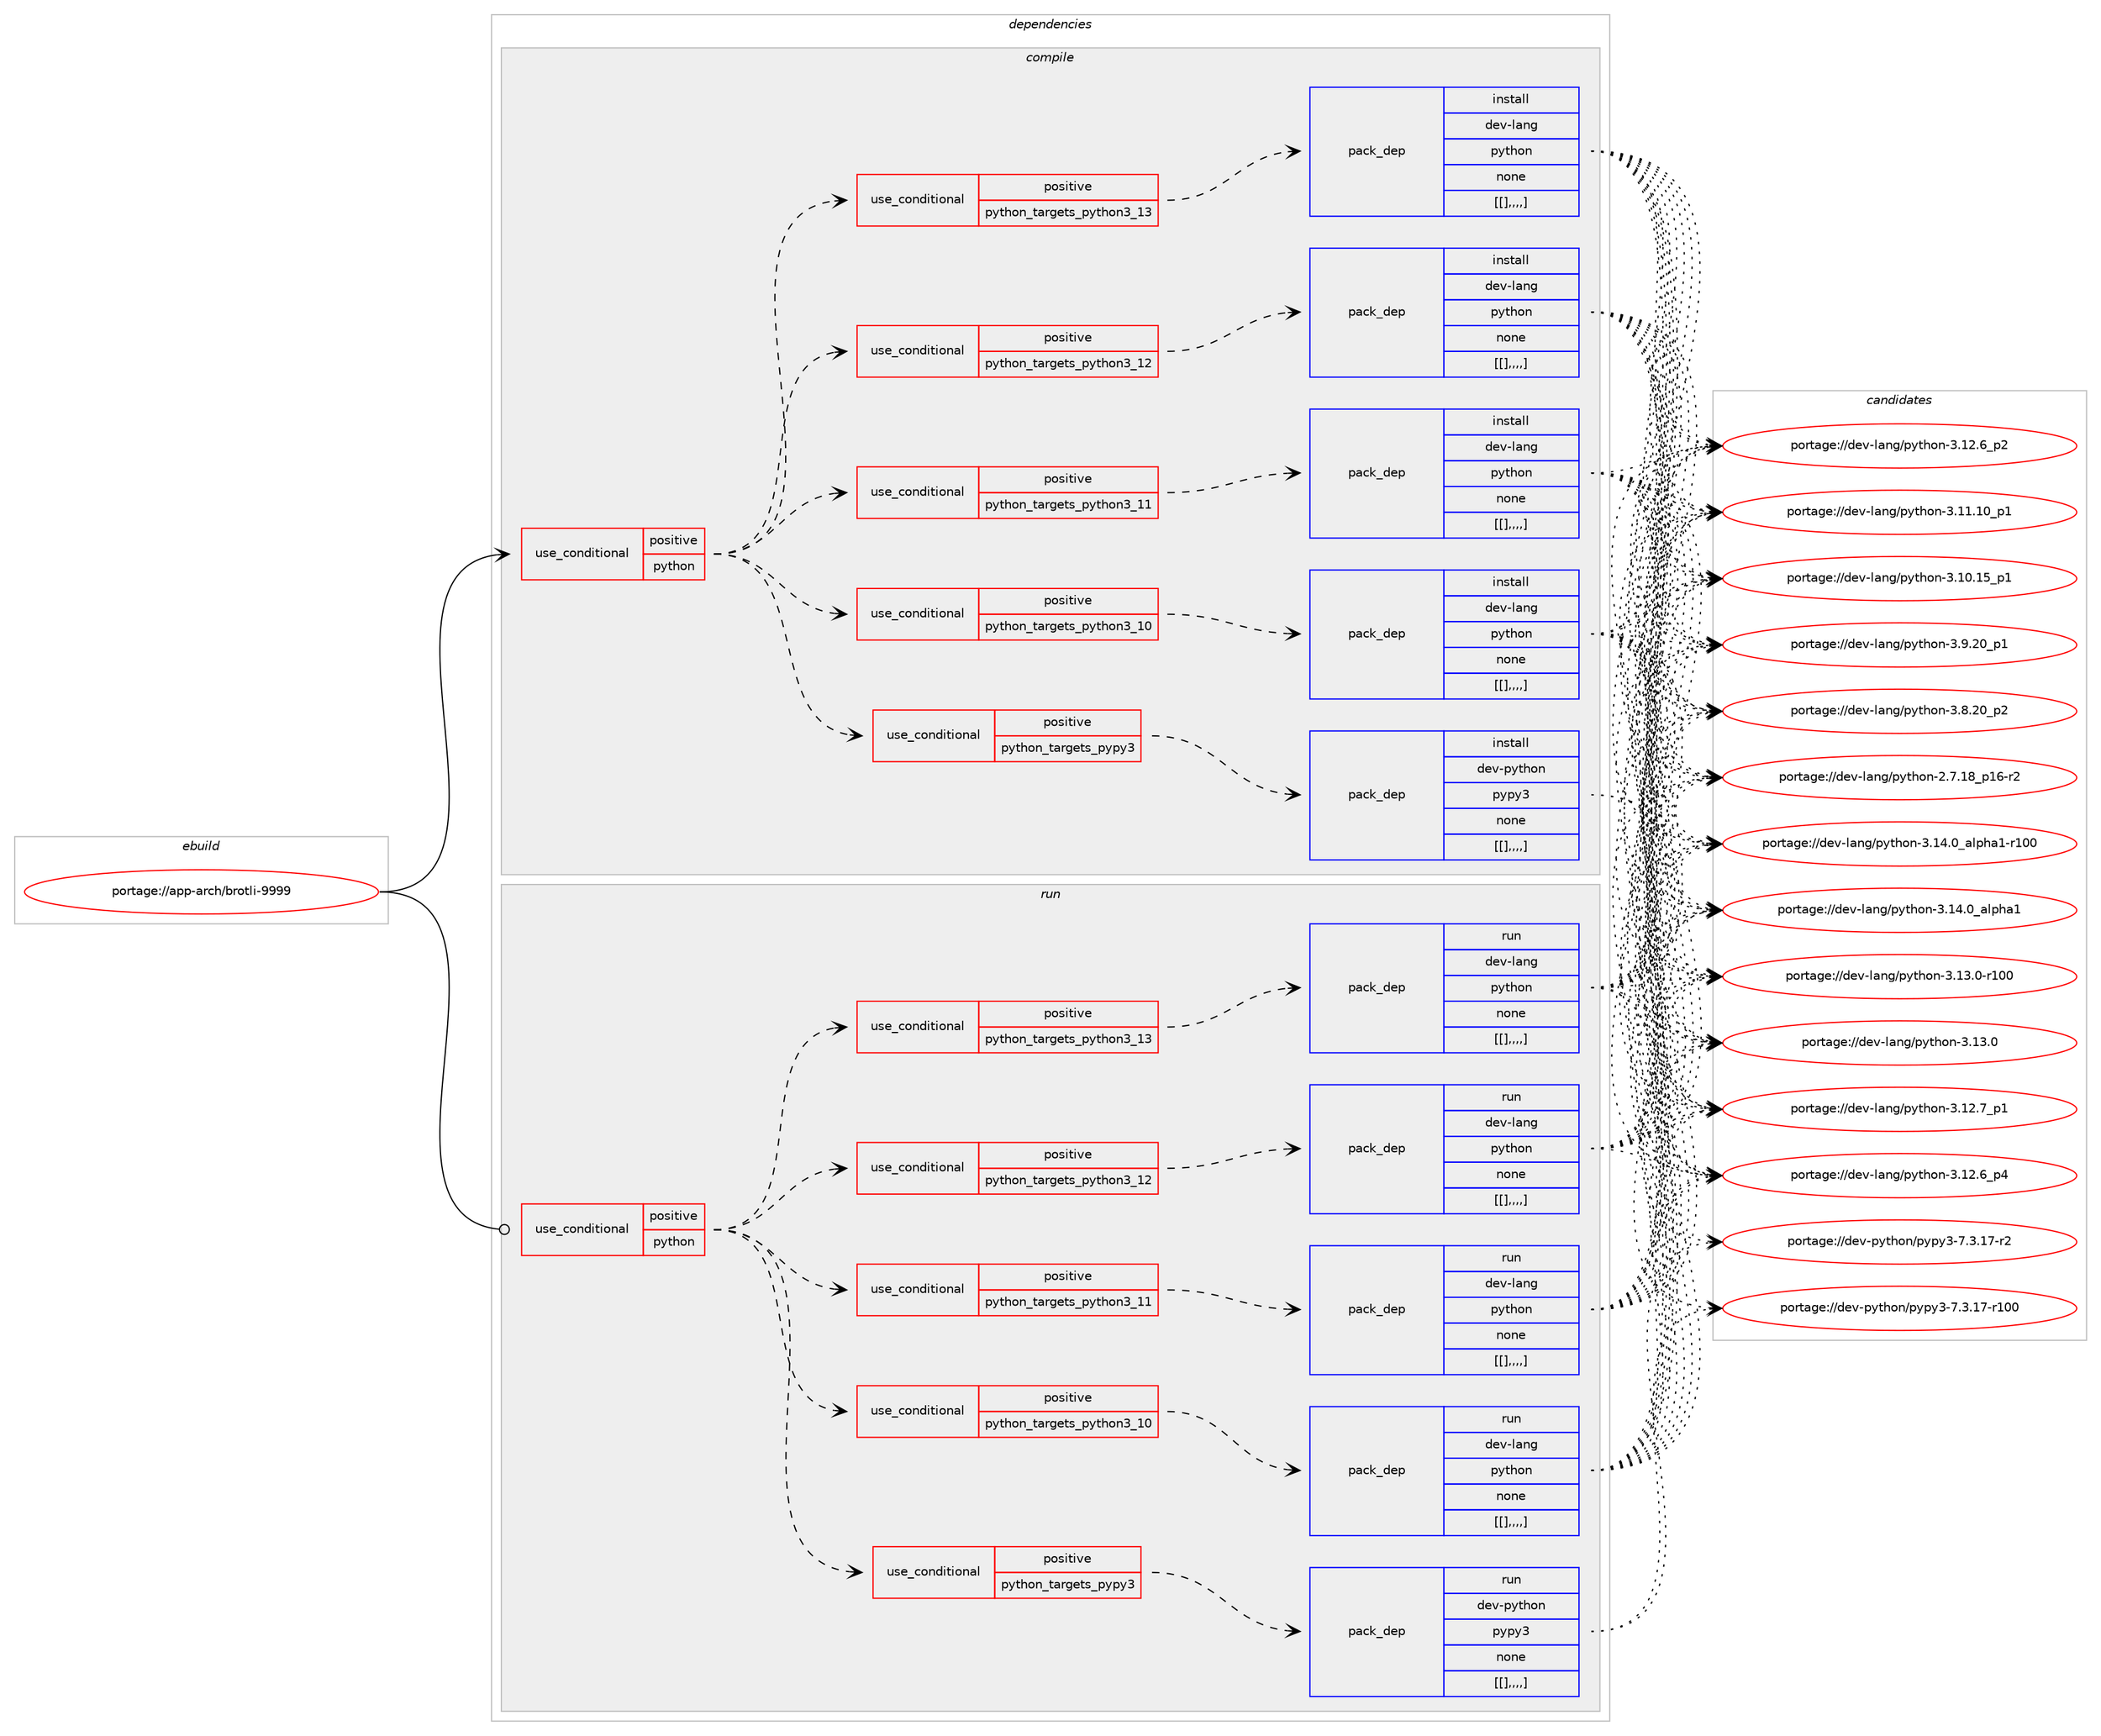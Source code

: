 digraph prolog {

# *************
# Graph options
# *************

newrank=true;
concentrate=true;
compound=true;
graph [rankdir=LR,fontname=Helvetica,fontsize=10,ranksep=1.5];#, ranksep=2.5, nodesep=0.2];
edge  [arrowhead=vee];
node  [fontname=Helvetica,fontsize=10];

# **********
# The ebuild
# **********

subgraph cluster_leftcol {
color=gray;
label=<<i>ebuild</i>>;
id [label="portage://app-arch/brotli-9999", color=red, width=4, href="../app-arch/brotli-9999.svg"];
}

# ****************
# The dependencies
# ****************

subgraph cluster_midcol {
color=gray;
label=<<i>dependencies</i>>;
subgraph cluster_compile {
fillcolor="#eeeeee";
style=filled;
label=<<i>compile</i>>;
subgraph cond1485 {
dependency5616 [label=<<TABLE BORDER="0" CELLBORDER="1" CELLSPACING="0" CELLPADDING="4"><TR><TD ROWSPAN="3" CELLPADDING="10">use_conditional</TD></TR><TR><TD>positive</TD></TR><TR><TD>python</TD></TR></TABLE>>, shape=none, color=red];
subgraph cond1495 {
dependency5691 [label=<<TABLE BORDER="0" CELLBORDER="1" CELLSPACING="0" CELLPADDING="4"><TR><TD ROWSPAN="3" CELLPADDING="10">use_conditional</TD></TR><TR><TD>positive</TD></TR><TR><TD>python_targets_pypy3</TD></TR></TABLE>>, shape=none, color=red];
subgraph pack4163 {
dependency5694 [label=<<TABLE BORDER="0" CELLBORDER="1" CELLSPACING="0" CELLPADDING="4" WIDTH="220"><TR><TD ROWSPAN="6" CELLPADDING="30">pack_dep</TD></TR><TR><TD WIDTH="110">install</TD></TR><TR><TD>dev-python</TD></TR><TR><TD>pypy3</TD></TR><TR><TD>none</TD></TR><TR><TD>[[],,,,]</TD></TR></TABLE>>, shape=none, color=blue];
}
dependency5691:e -> dependency5694:w [weight=20,style="dashed",arrowhead="vee"];
}
dependency5616:e -> dependency5691:w [weight=20,style="dashed",arrowhead="vee"];
subgraph cond1539 {
dependency5763 [label=<<TABLE BORDER="0" CELLBORDER="1" CELLSPACING="0" CELLPADDING="4"><TR><TD ROWSPAN="3" CELLPADDING="10">use_conditional</TD></TR><TR><TD>positive</TD></TR><TR><TD>python_targets_python3_10</TD></TR></TABLE>>, shape=none, color=red];
subgraph pack4207 {
dependency5784 [label=<<TABLE BORDER="0" CELLBORDER="1" CELLSPACING="0" CELLPADDING="4" WIDTH="220"><TR><TD ROWSPAN="6" CELLPADDING="30">pack_dep</TD></TR><TR><TD WIDTH="110">install</TD></TR><TR><TD>dev-lang</TD></TR><TR><TD>python</TD></TR><TR><TD>none</TD></TR><TR><TD>[[],,,,]</TD></TR></TABLE>>, shape=none, color=blue];
}
dependency5763:e -> dependency5784:w [weight=20,style="dashed",arrowhead="vee"];
}
dependency5616:e -> dependency5763:w [weight=20,style="dashed",arrowhead="vee"];
subgraph cond1575 {
dependency5827 [label=<<TABLE BORDER="0" CELLBORDER="1" CELLSPACING="0" CELLPADDING="4"><TR><TD ROWSPAN="3" CELLPADDING="10">use_conditional</TD></TR><TR><TD>positive</TD></TR><TR><TD>python_targets_python3_11</TD></TR></TABLE>>, shape=none, color=red];
subgraph pack4257 {
dependency5850 [label=<<TABLE BORDER="0" CELLBORDER="1" CELLSPACING="0" CELLPADDING="4" WIDTH="220"><TR><TD ROWSPAN="6" CELLPADDING="30">pack_dep</TD></TR><TR><TD WIDTH="110">install</TD></TR><TR><TD>dev-lang</TD></TR><TR><TD>python</TD></TR><TR><TD>none</TD></TR><TR><TD>[[],,,,]</TD></TR></TABLE>>, shape=none, color=blue];
}
dependency5827:e -> dependency5850:w [weight=20,style="dashed",arrowhead="vee"];
}
dependency5616:e -> dependency5827:w [weight=20,style="dashed",arrowhead="vee"];
subgraph cond1589 {
dependency5875 [label=<<TABLE BORDER="0" CELLBORDER="1" CELLSPACING="0" CELLPADDING="4"><TR><TD ROWSPAN="3" CELLPADDING="10">use_conditional</TD></TR><TR><TD>positive</TD></TR><TR><TD>python_targets_python3_12</TD></TR></TABLE>>, shape=none, color=red];
subgraph pack4276 {
dependency5924 [label=<<TABLE BORDER="0" CELLBORDER="1" CELLSPACING="0" CELLPADDING="4" WIDTH="220"><TR><TD ROWSPAN="6" CELLPADDING="30">pack_dep</TD></TR><TR><TD WIDTH="110">install</TD></TR><TR><TD>dev-lang</TD></TR><TR><TD>python</TD></TR><TR><TD>none</TD></TR><TR><TD>[[],,,,]</TD></TR></TABLE>>, shape=none, color=blue];
}
dependency5875:e -> dependency5924:w [weight=20,style="dashed",arrowhead="vee"];
}
dependency5616:e -> dependency5875:w [weight=20,style="dashed",arrowhead="vee"];
subgraph cond1627 {
dependency5958 [label=<<TABLE BORDER="0" CELLBORDER="1" CELLSPACING="0" CELLPADDING="4"><TR><TD ROWSPAN="3" CELLPADDING="10">use_conditional</TD></TR><TR><TD>positive</TD></TR><TR><TD>python_targets_python3_13</TD></TR></TABLE>>, shape=none, color=red];
subgraph pack4344 {
dependency6004 [label=<<TABLE BORDER="0" CELLBORDER="1" CELLSPACING="0" CELLPADDING="4" WIDTH="220"><TR><TD ROWSPAN="6" CELLPADDING="30">pack_dep</TD></TR><TR><TD WIDTH="110">install</TD></TR><TR><TD>dev-lang</TD></TR><TR><TD>python</TD></TR><TR><TD>none</TD></TR><TR><TD>[[],,,,]</TD></TR></TABLE>>, shape=none, color=blue];
}
dependency5958:e -> dependency6004:w [weight=20,style="dashed",arrowhead="vee"];
}
dependency5616:e -> dependency5958:w [weight=20,style="dashed",arrowhead="vee"];
}
id:e -> dependency5616:w [weight=20,style="solid",arrowhead="vee"];
}
subgraph cluster_compileandrun {
fillcolor="#eeeeee";
style=filled;
label=<<i>compile and run</i>>;
}
subgraph cluster_run {
fillcolor="#eeeeee";
style=filled;
label=<<i>run</i>>;
subgraph cond1651 {
dependency6018 [label=<<TABLE BORDER="0" CELLBORDER="1" CELLSPACING="0" CELLPADDING="4"><TR><TD ROWSPAN="3" CELLPADDING="10">use_conditional</TD></TR><TR><TD>positive</TD></TR><TR><TD>python</TD></TR></TABLE>>, shape=none, color=red];
subgraph cond1653 {
dependency6039 [label=<<TABLE BORDER="0" CELLBORDER="1" CELLSPACING="0" CELLPADDING="4"><TR><TD ROWSPAN="3" CELLPADDING="10">use_conditional</TD></TR><TR><TD>positive</TD></TR><TR><TD>python_targets_pypy3</TD></TR></TABLE>>, shape=none, color=red];
subgraph pack4385 {
dependency6088 [label=<<TABLE BORDER="0" CELLBORDER="1" CELLSPACING="0" CELLPADDING="4" WIDTH="220"><TR><TD ROWSPAN="6" CELLPADDING="30">pack_dep</TD></TR><TR><TD WIDTH="110">run</TD></TR><TR><TD>dev-python</TD></TR><TR><TD>pypy3</TD></TR><TR><TD>none</TD></TR><TR><TD>[[],,,,]</TD></TR></TABLE>>, shape=none, color=blue];
}
dependency6039:e -> dependency6088:w [weight=20,style="dashed",arrowhead="vee"];
}
dependency6018:e -> dependency6039:w [weight=20,style="dashed",arrowhead="vee"];
subgraph cond1670 {
dependency6114 [label=<<TABLE BORDER="0" CELLBORDER="1" CELLSPACING="0" CELLPADDING="4"><TR><TD ROWSPAN="3" CELLPADDING="10">use_conditional</TD></TR><TR><TD>positive</TD></TR><TR><TD>python_targets_python3_10</TD></TR></TABLE>>, shape=none, color=red];
subgraph pack4428 {
dependency6137 [label=<<TABLE BORDER="0" CELLBORDER="1" CELLSPACING="0" CELLPADDING="4" WIDTH="220"><TR><TD ROWSPAN="6" CELLPADDING="30">pack_dep</TD></TR><TR><TD WIDTH="110">run</TD></TR><TR><TD>dev-lang</TD></TR><TR><TD>python</TD></TR><TR><TD>none</TD></TR><TR><TD>[[],,,,]</TD></TR></TABLE>>, shape=none, color=blue];
}
dependency6114:e -> dependency6137:w [weight=20,style="dashed",arrowhead="vee"];
}
dependency6018:e -> dependency6114:w [weight=20,style="dashed",arrowhead="vee"];
subgraph cond1691 {
dependency6144 [label=<<TABLE BORDER="0" CELLBORDER="1" CELLSPACING="0" CELLPADDING="4"><TR><TD ROWSPAN="3" CELLPADDING="10">use_conditional</TD></TR><TR><TD>positive</TD></TR><TR><TD>python_targets_python3_11</TD></TR></TABLE>>, shape=none, color=red];
subgraph pack4445 {
dependency6163 [label=<<TABLE BORDER="0" CELLBORDER="1" CELLSPACING="0" CELLPADDING="4" WIDTH="220"><TR><TD ROWSPAN="6" CELLPADDING="30">pack_dep</TD></TR><TR><TD WIDTH="110">run</TD></TR><TR><TD>dev-lang</TD></TR><TR><TD>python</TD></TR><TR><TD>none</TD></TR><TR><TD>[[],,,,]</TD></TR></TABLE>>, shape=none, color=blue];
}
dependency6144:e -> dependency6163:w [weight=20,style="dashed",arrowhead="vee"];
}
dependency6018:e -> dependency6144:w [weight=20,style="dashed",arrowhead="vee"];
subgraph cond1713 {
dependency6251 [label=<<TABLE BORDER="0" CELLBORDER="1" CELLSPACING="0" CELLPADDING="4"><TR><TD ROWSPAN="3" CELLPADDING="10">use_conditional</TD></TR><TR><TD>positive</TD></TR><TR><TD>python_targets_python3_12</TD></TR></TABLE>>, shape=none, color=red];
subgraph pack4527 {
dependency6312 [label=<<TABLE BORDER="0" CELLBORDER="1" CELLSPACING="0" CELLPADDING="4" WIDTH="220"><TR><TD ROWSPAN="6" CELLPADDING="30">pack_dep</TD></TR><TR><TD WIDTH="110">run</TD></TR><TR><TD>dev-lang</TD></TR><TR><TD>python</TD></TR><TR><TD>none</TD></TR><TR><TD>[[],,,,]</TD></TR></TABLE>>, shape=none, color=blue];
}
dependency6251:e -> dependency6312:w [weight=20,style="dashed",arrowhead="vee"];
}
dependency6018:e -> dependency6251:w [weight=20,style="dashed",arrowhead="vee"];
subgraph cond1756 {
dependency6383 [label=<<TABLE BORDER="0" CELLBORDER="1" CELLSPACING="0" CELLPADDING="4"><TR><TD ROWSPAN="3" CELLPADDING="10">use_conditional</TD></TR><TR><TD>positive</TD></TR><TR><TD>python_targets_python3_13</TD></TR></TABLE>>, shape=none, color=red];
subgraph pack4627 {
dependency6407 [label=<<TABLE BORDER="0" CELLBORDER="1" CELLSPACING="0" CELLPADDING="4" WIDTH="220"><TR><TD ROWSPAN="6" CELLPADDING="30">pack_dep</TD></TR><TR><TD WIDTH="110">run</TD></TR><TR><TD>dev-lang</TD></TR><TR><TD>python</TD></TR><TR><TD>none</TD></TR><TR><TD>[[],,,,]</TD></TR></TABLE>>, shape=none, color=blue];
}
dependency6383:e -> dependency6407:w [weight=20,style="dashed",arrowhead="vee"];
}
dependency6018:e -> dependency6383:w [weight=20,style="dashed",arrowhead="vee"];
}
id:e -> dependency6018:w [weight=20,style="solid",arrowhead="odot"];
}
}

# **************
# The candidates
# **************

subgraph cluster_choices {
rank=same;
color=gray;
label=<<i>candidates</i>>;

subgraph choice3663 {
color=black;
nodesep=1;
choice100101118451121211161041111104711212111212151455546514649554511450 [label="portage://dev-python/pypy3-7.3.17-r2", color=red, width=4,href="../dev-python/pypy3-7.3.17-r2.svg"];
choice1001011184511212111610411111047112121112121514555465146495545114494848 [label="portage://dev-python/pypy3-7.3.17-r100", color=red, width=4,href="../dev-python/pypy3-7.3.17-r100.svg"];
dependency5694:e -> choice100101118451121211161041111104711212111212151455546514649554511450:w [style=dotted,weight="100"];
dependency5694:e -> choice1001011184511212111610411111047112121112121514555465146495545114494848:w [style=dotted,weight="100"];
}
subgraph choice3687 {
color=black;
nodesep=1;
choice100101118451089711010347112121116104111110455146495246489597108112104974945114494848 [label="portage://dev-lang/python-3.14.0_alpha1-r100", color=red, width=4,href="../dev-lang/python-3.14.0_alpha1-r100.svg"];
choice1001011184510897110103471121211161041111104551464952464895971081121049749 [label="portage://dev-lang/python-3.14.0_alpha1", color=red, width=4,href="../dev-lang/python-3.14.0_alpha1.svg"];
choice1001011184510897110103471121211161041111104551464951464845114494848 [label="portage://dev-lang/python-3.13.0-r100", color=red, width=4,href="../dev-lang/python-3.13.0-r100.svg"];
choice10010111845108971101034711212111610411111045514649514648 [label="portage://dev-lang/python-3.13.0", color=red, width=4,href="../dev-lang/python-3.13.0.svg"];
choice100101118451089711010347112121116104111110455146495046559511249 [label="portage://dev-lang/python-3.12.7_p1", color=red, width=4,href="../dev-lang/python-3.12.7_p1.svg"];
choice100101118451089711010347112121116104111110455146495046549511252 [label="portage://dev-lang/python-3.12.6_p4", color=red, width=4,href="../dev-lang/python-3.12.6_p4.svg"];
choice100101118451089711010347112121116104111110455146495046549511250 [label="portage://dev-lang/python-3.12.6_p2", color=red, width=4,href="../dev-lang/python-3.12.6_p2.svg"];
choice10010111845108971101034711212111610411111045514649494649489511249 [label="portage://dev-lang/python-3.11.10_p1", color=red, width=4,href="../dev-lang/python-3.11.10_p1.svg"];
choice10010111845108971101034711212111610411111045514649484649539511249 [label="portage://dev-lang/python-3.10.15_p1", color=red, width=4,href="../dev-lang/python-3.10.15_p1.svg"];
choice100101118451089711010347112121116104111110455146574650489511249 [label="portage://dev-lang/python-3.9.20_p1", color=red, width=4,href="../dev-lang/python-3.9.20_p1.svg"];
choice100101118451089711010347112121116104111110455146564650489511250 [label="portage://dev-lang/python-3.8.20_p2", color=red, width=4,href="../dev-lang/python-3.8.20_p2.svg"];
choice100101118451089711010347112121116104111110455046554649569511249544511450 [label="portage://dev-lang/python-2.7.18_p16-r2", color=red, width=4,href="../dev-lang/python-2.7.18_p16-r2.svg"];
dependency5784:e -> choice100101118451089711010347112121116104111110455146495246489597108112104974945114494848:w [style=dotted,weight="100"];
dependency5784:e -> choice1001011184510897110103471121211161041111104551464952464895971081121049749:w [style=dotted,weight="100"];
dependency5784:e -> choice1001011184510897110103471121211161041111104551464951464845114494848:w [style=dotted,weight="100"];
dependency5784:e -> choice10010111845108971101034711212111610411111045514649514648:w [style=dotted,weight="100"];
dependency5784:e -> choice100101118451089711010347112121116104111110455146495046559511249:w [style=dotted,weight="100"];
dependency5784:e -> choice100101118451089711010347112121116104111110455146495046549511252:w [style=dotted,weight="100"];
dependency5784:e -> choice100101118451089711010347112121116104111110455146495046549511250:w [style=dotted,weight="100"];
dependency5784:e -> choice10010111845108971101034711212111610411111045514649494649489511249:w [style=dotted,weight="100"];
dependency5784:e -> choice10010111845108971101034711212111610411111045514649484649539511249:w [style=dotted,weight="100"];
dependency5784:e -> choice100101118451089711010347112121116104111110455146574650489511249:w [style=dotted,weight="100"];
dependency5784:e -> choice100101118451089711010347112121116104111110455146564650489511250:w [style=dotted,weight="100"];
dependency5784:e -> choice100101118451089711010347112121116104111110455046554649569511249544511450:w [style=dotted,weight="100"];
}
subgraph choice3703 {
color=black;
nodesep=1;
choice100101118451089711010347112121116104111110455146495246489597108112104974945114494848 [label="portage://dev-lang/python-3.14.0_alpha1-r100", color=red, width=4,href="../dev-lang/python-3.14.0_alpha1-r100.svg"];
choice1001011184510897110103471121211161041111104551464952464895971081121049749 [label="portage://dev-lang/python-3.14.0_alpha1", color=red, width=4,href="../dev-lang/python-3.14.0_alpha1.svg"];
choice1001011184510897110103471121211161041111104551464951464845114494848 [label="portage://dev-lang/python-3.13.0-r100", color=red, width=4,href="../dev-lang/python-3.13.0-r100.svg"];
choice10010111845108971101034711212111610411111045514649514648 [label="portage://dev-lang/python-3.13.0", color=red, width=4,href="../dev-lang/python-3.13.0.svg"];
choice100101118451089711010347112121116104111110455146495046559511249 [label="portage://dev-lang/python-3.12.7_p1", color=red, width=4,href="../dev-lang/python-3.12.7_p1.svg"];
choice100101118451089711010347112121116104111110455146495046549511252 [label="portage://dev-lang/python-3.12.6_p4", color=red, width=4,href="../dev-lang/python-3.12.6_p4.svg"];
choice100101118451089711010347112121116104111110455146495046549511250 [label="portage://dev-lang/python-3.12.6_p2", color=red, width=4,href="../dev-lang/python-3.12.6_p2.svg"];
choice10010111845108971101034711212111610411111045514649494649489511249 [label="portage://dev-lang/python-3.11.10_p1", color=red, width=4,href="../dev-lang/python-3.11.10_p1.svg"];
choice10010111845108971101034711212111610411111045514649484649539511249 [label="portage://dev-lang/python-3.10.15_p1", color=red, width=4,href="../dev-lang/python-3.10.15_p1.svg"];
choice100101118451089711010347112121116104111110455146574650489511249 [label="portage://dev-lang/python-3.9.20_p1", color=red, width=4,href="../dev-lang/python-3.9.20_p1.svg"];
choice100101118451089711010347112121116104111110455146564650489511250 [label="portage://dev-lang/python-3.8.20_p2", color=red, width=4,href="../dev-lang/python-3.8.20_p2.svg"];
choice100101118451089711010347112121116104111110455046554649569511249544511450 [label="portage://dev-lang/python-2.7.18_p16-r2", color=red, width=4,href="../dev-lang/python-2.7.18_p16-r2.svg"];
dependency5850:e -> choice100101118451089711010347112121116104111110455146495246489597108112104974945114494848:w [style=dotted,weight="100"];
dependency5850:e -> choice1001011184510897110103471121211161041111104551464952464895971081121049749:w [style=dotted,weight="100"];
dependency5850:e -> choice1001011184510897110103471121211161041111104551464951464845114494848:w [style=dotted,weight="100"];
dependency5850:e -> choice10010111845108971101034711212111610411111045514649514648:w [style=dotted,weight="100"];
dependency5850:e -> choice100101118451089711010347112121116104111110455146495046559511249:w [style=dotted,weight="100"];
dependency5850:e -> choice100101118451089711010347112121116104111110455146495046549511252:w [style=dotted,weight="100"];
dependency5850:e -> choice100101118451089711010347112121116104111110455146495046549511250:w [style=dotted,weight="100"];
dependency5850:e -> choice10010111845108971101034711212111610411111045514649494649489511249:w [style=dotted,weight="100"];
dependency5850:e -> choice10010111845108971101034711212111610411111045514649484649539511249:w [style=dotted,weight="100"];
dependency5850:e -> choice100101118451089711010347112121116104111110455146574650489511249:w [style=dotted,weight="100"];
dependency5850:e -> choice100101118451089711010347112121116104111110455146564650489511250:w [style=dotted,weight="100"];
dependency5850:e -> choice100101118451089711010347112121116104111110455046554649569511249544511450:w [style=dotted,weight="100"];
}
subgraph choice3710 {
color=black;
nodesep=1;
choice100101118451089711010347112121116104111110455146495246489597108112104974945114494848 [label="portage://dev-lang/python-3.14.0_alpha1-r100", color=red, width=4,href="../dev-lang/python-3.14.0_alpha1-r100.svg"];
choice1001011184510897110103471121211161041111104551464952464895971081121049749 [label="portage://dev-lang/python-3.14.0_alpha1", color=red, width=4,href="../dev-lang/python-3.14.0_alpha1.svg"];
choice1001011184510897110103471121211161041111104551464951464845114494848 [label="portage://dev-lang/python-3.13.0-r100", color=red, width=4,href="../dev-lang/python-3.13.0-r100.svg"];
choice10010111845108971101034711212111610411111045514649514648 [label="portage://dev-lang/python-3.13.0", color=red, width=4,href="../dev-lang/python-3.13.0.svg"];
choice100101118451089711010347112121116104111110455146495046559511249 [label="portage://dev-lang/python-3.12.7_p1", color=red, width=4,href="../dev-lang/python-3.12.7_p1.svg"];
choice100101118451089711010347112121116104111110455146495046549511252 [label="portage://dev-lang/python-3.12.6_p4", color=red, width=4,href="../dev-lang/python-3.12.6_p4.svg"];
choice100101118451089711010347112121116104111110455146495046549511250 [label="portage://dev-lang/python-3.12.6_p2", color=red, width=4,href="../dev-lang/python-3.12.6_p2.svg"];
choice10010111845108971101034711212111610411111045514649494649489511249 [label="portage://dev-lang/python-3.11.10_p1", color=red, width=4,href="../dev-lang/python-3.11.10_p1.svg"];
choice10010111845108971101034711212111610411111045514649484649539511249 [label="portage://dev-lang/python-3.10.15_p1", color=red, width=4,href="../dev-lang/python-3.10.15_p1.svg"];
choice100101118451089711010347112121116104111110455146574650489511249 [label="portage://dev-lang/python-3.9.20_p1", color=red, width=4,href="../dev-lang/python-3.9.20_p1.svg"];
choice100101118451089711010347112121116104111110455146564650489511250 [label="portage://dev-lang/python-3.8.20_p2", color=red, width=4,href="../dev-lang/python-3.8.20_p2.svg"];
choice100101118451089711010347112121116104111110455046554649569511249544511450 [label="portage://dev-lang/python-2.7.18_p16-r2", color=red, width=4,href="../dev-lang/python-2.7.18_p16-r2.svg"];
dependency5924:e -> choice100101118451089711010347112121116104111110455146495246489597108112104974945114494848:w [style=dotted,weight="100"];
dependency5924:e -> choice1001011184510897110103471121211161041111104551464952464895971081121049749:w [style=dotted,weight="100"];
dependency5924:e -> choice1001011184510897110103471121211161041111104551464951464845114494848:w [style=dotted,weight="100"];
dependency5924:e -> choice10010111845108971101034711212111610411111045514649514648:w [style=dotted,weight="100"];
dependency5924:e -> choice100101118451089711010347112121116104111110455146495046559511249:w [style=dotted,weight="100"];
dependency5924:e -> choice100101118451089711010347112121116104111110455146495046549511252:w [style=dotted,weight="100"];
dependency5924:e -> choice100101118451089711010347112121116104111110455146495046549511250:w [style=dotted,weight="100"];
dependency5924:e -> choice10010111845108971101034711212111610411111045514649494649489511249:w [style=dotted,weight="100"];
dependency5924:e -> choice10010111845108971101034711212111610411111045514649484649539511249:w [style=dotted,weight="100"];
dependency5924:e -> choice100101118451089711010347112121116104111110455146574650489511249:w [style=dotted,weight="100"];
dependency5924:e -> choice100101118451089711010347112121116104111110455146564650489511250:w [style=dotted,weight="100"];
dependency5924:e -> choice100101118451089711010347112121116104111110455046554649569511249544511450:w [style=dotted,weight="100"];
}
subgraph choice3732 {
color=black;
nodesep=1;
choice100101118451089711010347112121116104111110455146495246489597108112104974945114494848 [label="portage://dev-lang/python-3.14.0_alpha1-r100", color=red, width=4,href="../dev-lang/python-3.14.0_alpha1-r100.svg"];
choice1001011184510897110103471121211161041111104551464952464895971081121049749 [label="portage://dev-lang/python-3.14.0_alpha1", color=red, width=4,href="../dev-lang/python-3.14.0_alpha1.svg"];
choice1001011184510897110103471121211161041111104551464951464845114494848 [label="portage://dev-lang/python-3.13.0-r100", color=red, width=4,href="../dev-lang/python-3.13.0-r100.svg"];
choice10010111845108971101034711212111610411111045514649514648 [label="portage://dev-lang/python-3.13.0", color=red, width=4,href="../dev-lang/python-3.13.0.svg"];
choice100101118451089711010347112121116104111110455146495046559511249 [label="portage://dev-lang/python-3.12.7_p1", color=red, width=4,href="../dev-lang/python-3.12.7_p1.svg"];
choice100101118451089711010347112121116104111110455146495046549511252 [label="portage://dev-lang/python-3.12.6_p4", color=red, width=4,href="../dev-lang/python-3.12.6_p4.svg"];
choice100101118451089711010347112121116104111110455146495046549511250 [label="portage://dev-lang/python-3.12.6_p2", color=red, width=4,href="../dev-lang/python-3.12.6_p2.svg"];
choice10010111845108971101034711212111610411111045514649494649489511249 [label="portage://dev-lang/python-3.11.10_p1", color=red, width=4,href="../dev-lang/python-3.11.10_p1.svg"];
choice10010111845108971101034711212111610411111045514649484649539511249 [label="portage://dev-lang/python-3.10.15_p1", color=red, width=4,href="../dev-lang/python-3.10.15_p1.svg"];
choice100101118451089711010347112121116104111110455146574650489511249 [label="portage://dev-lang/python-3.9.20_p1", color=red, width=4,href="../dev-lang/python-3.9.20_p1.svg"];
choice100101118451089711010347112121116104111110455146564650489511250 [label="portage://dev-lang/python-3.8.20_p2", color=red, width=4,href="../dev-lang/python-3.8.20_p2.svg"];
choice100101118451089711010347112121116104111110455046554649569511249544511450 [label="portage://dev-lang/python-2.7.18_p16-r2", color=red, width=4,href="../dev-lang/python-2.7.18_p16-r2.svg"];
dependency6004:e -> choice100101118451089711010347112121116104111110455146495246489597108112104974945114494848:w [style=dotted,weight="100"];
dependency6004:e -> choice1001011184510897110103471121211161041111104551464952464895971081121049749:w [style=dotted,weight="100"];
dependency6004:e -> choice1001011184510897110103471121211161041111104551464951464845114494848:w [style=dotted,weight="100"];
dependency6004:e -> choice10010111845108971101034711212111610411111045514649514648:w [style=dotted,weight="100"];
dependency6004:e -> choice100101118451089711010347112121116104111110455146495046559511249:w [style=dotted,weight="100"];
dependency6004:e -> choice100101118451089711010347112121116104111110455146495046549511252:w [style=dotted,weight="100"];
dependency6004:e -> choice100101118451089711010347112121116104111110455146495046549511250:w [style=dotted,weight="100"];
dependency6004:e -> choice10010111845108971101034711212111610411111045514649494649489511249:w [style=dotted,weight="100"];
dependency6004:e -> choice10010111845108971101034711212111610411111045514649484649539511249:w [style=dotted,weight="100"];
dependency6004:e -> choice100101118451089711010347112121116104111110455146574650489511249:w [style=dotted,weight="100"];
dependency6004:e -> choice100101118451089711010347112121116104111110455146564650489511250:w [style=dotted,weight="100"];
dependency6004:e -> choice100101118451089711010347112121116104111110455046554649569511249544511450:w [style=dotted,weight="100"];
}
subgraph choice3762 {
color=black;
nodesep=1;
choice100101118451121211161041111104711212111212151455546514649554511450 [label="portage://dev-python/pypy3-7.3.17-r2", color=red, width=4,href="../dev-python/pypy3-7.3.17-r2.svg"];
choice1001011184511212111610411111047112121112121514555465146495545114494848 [label="portage://dev-python/pypy3-7.3.17-r100", color=red, width=4,href="../dev-python/pypy3-7.3.17-r100.svg"];
dependency6088:e -> choice100101118451121211161041111104711212111212151455546514649554511450:w [style=dotted,weight="100"];
dependency6088:e -> choice1001011184511212111610411111047112121112121514555465146495545114494848:w [style=dotted,weight="100"];
}
subgraph choice3765 {
color=black;
nodesep=1;
choice100101118451089711010347112121116104111110455146495246489597108112104974945114494848 [label="portage://dev-lang/python-3.14.0_alpha1-r100", color=red, width=4,href="../dev-lang/python-3.14.0_alpha1-r100.svg"];
choice1001011184510897110103471121211161041111104551464952464895971081121049749 [label="portage://dev-lang/python-3.14.0_alpha1", color=red, width=4,href="../dev-lang/python-3.14.0_alpha1.svg"];
choice1001011184510897110103471121211161041111104551464951464845114494848 [label="portage://dev-lang/python-3.13.0-r100", color=red, width=4,href="../dev-lang/python-3.13.0-r100.svg"];
choice10010111845108971101034711212111610411111045514649514648 [label="portage://dev-lang/python-3.13.0", color=red, width=4,href="../dev-lang/python-3.13.0.svg"];
choice100101118451089711010347112121116104111110455146495046559511249 [label="portage://dev-lang/python-3.12.7_p1", color=red, width=4,href="../dev-lang/python-3.12.7_p1.svg"];
choice100101118451089711010347112121116104111110455146495046549511252 [label="portage://dev-lang/python-3.12.6_p4", color=red, width=4,href="../dev-lang/python-3.12.6_p4.svg"];
choice100101118451089711010347112121116104111110455146495046549511250 [label="portage://dev-lang/python-3.12.6_p2", color=red, width=4,href="../dev-lang/python-3.12.6_p2.svg"];
choice10010111845108971101034711212111610411111045514649494649489511249 [label="portage://dev-lang/python-3.11.10_p1", color=red, width=4,href="../dev-lang/python-3.11.10_p1.svg"];
choice10010111845108971101034711212111610411111045514649484649539511249 [label="portage://dev-lang/python-3.10.15_p1", color=red, width=4,href="../dev-lang/python-3.10.15_p1.svg"];
choice100101118451089711010347112121116104111110455146574650489511249 [label="portage://dev-lang/python-3.9.20_p1", color=red, width=4,href="../dev-lang/python-3.9.20_p1.svg"];
choice100101118451089711010347112121116104111110455146564650489511250 [label="portage://dev-lang/python-3.8.20_p2", color=red, width=4,href="../dev-lang/python-3.8.20_p2.svg"];
choice100101118451089711010347112121116104111110455046554649569511249544511450 [label="portage://dev-lang/python-2.7.18_p16-r2", color=red, width=4,href="../dev-lang/python-2.7.18_p16-r2.svg"];
dependency6137:e -> choice100101118451089711010347112121116104111110455146495246489597108112104974945114494848:w [style=dotted,weight="100"];
dependency6137:e -> choice1001011184510897110103471121211161041111104551464952464895971081121049749:w [style=dotted,weight="100"];
dependency6137:e -> choice1001011184510897110103471121211161041111104551464951464845114494848:w [style=dotted,weight="100"];
dependency6137:e -> choice10010111845108971101034711212111610411111045514649514648:w [style=dotted,weight="100"];
dependency6137:e -> choice100101118451089711010347112121116104111110455146495046559511249:w [style=dotted,weight="100"];
dependency6137:e -> choice100101118451089711010347112121116104111110455146495046549511252:w [style=dotted,weight="100"];
dependency6137:e -> choice100101118451089711010347112121116104111110455146495046549511250:w [style=dotted,weight="100"];
dependency6137:e -> choice10010111845108971101034711212111610411111045514649494649489511249:w [style=dotted,weight="100"];
dependency6137:e -> choice10010111845108971101034711212111610411111045514649484649539511249:w [style=dotted,weight="100"];
dependency6137:e -> choice100101118451089711010347112121116104111110455146574650489511249:w [style=dotted,weight="100"];
dependency6137:e -> choice100101118451089711010347112121116104111110455146564650489511250:w [style=dotted,weight="100"];
dependency6137:e -> choice100101118451089711010347112121116104111110455046554649569511249544511450:w [style=dotted,weight="100"];
}
subgraph choice3770 {
color=black;
nodesep=1;
choice100101118451089711010347112121116104111110455146495246489597108112104974945114494848 [label="portage://dev-lang/python-3.14.0_alpha1-r100", color=red, width=4,href="../dev-lang/python-3.14.0_alpha1-r100.svg"];
choice1001011184510897110103471121211161041111104551464952464895971081121049749 [label="portage://dev-lang/python-3.14.0_alpha1", color=red, width=4,href="../dev-lang/python-3.14.0_alpha1.svg"];
choice1001011184510897110103471121211161041111104551464951464845114494848 [label="portage://dev-lang/python-3.13.0-r100", color=red, width=4,href="../dev-lang/python-3.13.0-r100.svg"];
choice10010111845108971101034711212111610411111045514649514648 [label="portage://dev-lang/python-3.13.0", color=red, width=4,href="../dev-lang/python-3.13.0.svg"];
choice100101118451089711010347112121116104111110455146495046559511249 [label="portage://dev-lang/python-3.12.7_p1", color=red, width=4,href="../dev-lang/python-3.12.7_p1.svg"];
choice100101118451089711010347112121116104111110455146495046549511252 [label="portage://dev-lang/python-3.12.6_p4", color=red, width=4,href="../dev-lang/python-3.12.6_p4.svg"];
choice100101118451089711010347112121116104111110455146495046549511250 [label="portage://dev-lang/python-3.12.6_p2", color=red, width=4,href="../dev-lang/python-3.12.6_p2.svg"];
choice10010111845108971101034711212111610411111045514649494649489511249 [label="portage://dev-lang/python-3.11.10_p1", color=red, width=4,href="../dev-lang/python-3.11.10_p1.svg"];
choice10010111845108971101034711212111610411111045514649484649539511249 [label="portage://dev-lang/python-3.10.15_p1", color=red, width=4,href="../dev-lang/python-3.10.15_p1.svg"];
choice100101118451089711010347112121116104111110455146574650489511249 [label="portage://dev-lang/python-3.9.20_p1", color=red, width=4,href="../dev-lang/python-3.9.20_p1.svg"];
choice100101118451089711010347112121116104111110455146564650489511250 [label="portage://dev-lang/python-3.8.20_p2", color=red, width=4,href="../dev-lang/python-3.8.20_p2.svg"];
choice100101118451089711010347112121116104111110455046554649569511249544511450 [label="portage://dev-lang/python-2.7.18_p16-r2", color=red, width=4,href="../dev-lang/python-2.7.18_p16-r2.svg"];
dependency6163:e -> choice100101118451089711010347112121116104111110455146495246489597108112104974945114494848:w [style=dotted,weight="100"];
dependency6163:e -> choice1001011184510897110103471121211161041111104551464952464895971081121049749:w [style=dotted,weight="100"];
dependency6163:e -> choice1001011184510897110103471121211161041111104551464951464845114494848:w [style=dotted,weight="100"];
dependency6163:e -> choice10010111845108971101034711212111610411111045514649514648:w [style=dotted,weight="100"];
dependency6163:e -> choice100101118451089711010347112121116104111110455146495046559511249:w [style=dotted,weight="100"];
dependency6163:e -> choice100101118451089711010347112121116104111110455146495046549511252:w [style=dotted,weight="100"];
dependency6163:e -> choice100101118451089711010347112121116104111110455146495046549511250:w [style=dotted,weight="100"];
dependency6163:e -> choice10010111845108971101034711212111610411111045514649494649489511249:w [style=dotted,weight="100"];
dependency6163:e -> choice10010111845108971101034711212111610411111045514649484649539511249:w [style=dotted,weight="100"];
dependency6163:e -> choice100101118451089711010347112121116104111110455146574650489511249:w [style=dotted,weight="100"];
dependency6163:e -> choice100101118451089711010347112121116104111110455146564650489511250:w [style=dotted,weight="100"];
dependency6163:e -> choice100101118451089711010347112121116104111110455046554649569511249544511450:w [style=dotted,weight="100"];
}
subgraph choice3799 {
color=black;
nodesep=1;
choice100101118451089711010347112121116104111110455146495246489597108112104974945114494848 [label="portage://dev-lang/python-3.14.0_alpha1-r100", color=red, width=4,href="../dev-lang/python-3.14.0_alpha1-r100.svg"];
choice1001011184510897110103471121211161041111104551464952464895971081121049749 [label="portage://dev-lang/python-3.14.0_alpha1", color=red, width=4,href="../dev-lang/python-3.14.0_alpha1.svg"];
choice1001011184510897110103471121211161041111104551464951464845114494848 [label="portage://dev-lang/python-3.13.0-r100", color=red, width=4,href="../dev-lang/python-3.13.0-r100.svg"];
choice10010111845108971101034711212111610411111045514649514648 [label="portage://dev-lang/python-3.13.0", color=red, width=4,href="../dev-lang/python-3.13.0.svg"];
choice100101118451089711010347112121116104111110455146495046559511249 [label="portage://dev-lang/python-3.12.7_p1", color=red, width=4,href="../dev-lang/python-3.12.7_p1.svg"];
choice100101118451089711010347112121116104111110455146495046549511252 [label="portage://dev-lang/python-3.12.6_p4", color=red, width=4,href="../dev-lang/python-3.12.6_p4.svg"];
choice100101118451089711010347112121116104111110455146495046549511250 [label="portage://dev-lang/python-3.12.6_p2", color=red, width=4,href="../dev-lang/python-3.12.6_p2.svg"];
choice10010111845108971101034711212111610411111045514649494649489511249 [label="portage://dev-lang/python-3.11.10_p1", color=red, width=4,href="../dev-lang/python-3.11.10_p1.svg"];
choice10010111845108971101034711212111610411111045514649484649539511249 [label="portage://dev-lang/python-3.10.15_p1", color=red, width=4,href="../dev-lang/python-3.10.15_p1.svg"];
choice100101118451089711010347112121116104111110455146574650489511249 [label="portage://dev-lang/python-3.9.20_p1", color=red, width=4,href="../dev-lang/python-3.9.20_p1.svg"];
choice100101118451089711010347112121116104111110455146564650489511250 [label="portage://dev-lang/python-3.8.20_p2", color=red, width=4,href="../dev-lang/python-3.8.20_p2.svg"];
choice100101118451089711010347112121116104111110455046554649569511249544511450 [label="portage://dev-lang/python-2.7.18_p16-r2", color=red, width=4,href="../dev-lang/python-2.7.18_p16-r2.svg"];
dependency6312:e -> choice100101118451089711010347112121116104111110455146495246489597108112104974945114494848:w [style=dotted,weight="100"];
dependency6312:e -> choice1001011184510897110103471121211161041111104551464952464895971081121049749:w [style=dotted,weight="100"];
dependency6312:e -> choice1001011184510897110103471121211161041111104551464951464845114494848:w [style=dotted,weight="100"];
dependency6312:e -> choice10010111845108971101034711212111610411111045514649514648:w [style=dotted,weight="100"];
dependency6312:e -> choice100101118451089711010347112121116104111110455146495046559511249:w [style=dotted,weight="100"];
dependency6312:e -> choice100101118451089711010347112121116104111110455146495046549511252:w [style=dotted,weight="100"];
dependency6312:e -> choice100101118451089711010347112121116104111110455146495046549511250:w [style=dotted,weight="100"];
dependency6312:e -> choice10010111845108971101034711212111610411111045514649494649489511249:w [style=dotted,weight="100"];
dependency6312:e -> choice10010111845108971101034711212111610411111045514649484649539511249:w [style=dotted,weight="100"];
dependency6312:e -> choice100101118451089711010347112121116104111110455146574650489511249:w [style=dotted,weight="100"];
dependency6312:e -> choice100101118451089711010347112121116104111110455146564650489511250:w [style=dotted,weight="100"];
dependency6312:e -> choice100101118451089711010347112121116104111110455046554649569511249544511450:w [style=dotted,weight="100"];
}
subgraph choice3809 {
color=black;
nodesep=1;
choice100101118451089711010347112121116104111110455146495246489597108112104974945114494848 [label="portage://dev-lang/python-3.14.0_alpha1-r100", color=red, width=4,href="../dev-lang/python-3.14.0_alpha1-r100.svg"];
choice1001011184510897110103471121211161041111104551464952464895971081121049749 [label="portage://dev-lang/python-3.14.0_alpha1", color=red, width=4,href="../dev-lang/python-3.14.0_alpha1.svg"];
choice1001011184510897110103471121211161041111104551464951464845114494848 [label="portage://dev-lang/python-3.13.0-r100", color=red, width=4,href="../dev-lang/python-3.13.0-r100.svg"];
choice10010111845108971101034711212111610411111045514649514648 [label="portage://dev-lang/python-3.13.0", color=red, width=4,href="../dev-lang/python-3.13.0.svg"];
choice100101118451089711010347112121116104111110455146495046559511249 [label="portage://dev-lang/python-3.12.7_p1", color=red, width=4,href="../dev-lang/python-3.12.7_p1.svg"];
choice100101118451089711010347112121116104111110455146495046549511252 [label="portage://dev-lang/python-3.12.6_p4", color=red, width=4,href="../dev-lang/python-3.12.6_p4.svg"];
choice100101118451089711010347112121116104111110455146495046549511250 [label="portage://dev-lang/python-3.12.6_p2", color=red, width=4,href="../dev-lang/python-3.12.6_p2.svg"];
choice10010111845108971101034711212111610411111045514649494649489511249 [label="portage://dev-lang/python-3.11.10_p1", color=red, width=4,href="../dev-lang/python-3.11.10_p1.svg"];
choice10010111845108971101034711212111610411111045514649484649539511249 [label="portage://dev-lang/python-3.10.15_p1", color=red, width=4,href="../dev-lang/python-3.10.15_p1.svg"];
choice100101118451089711010347112121116104111110455146574650489511249 [label="portage://dev-lang/python-3.9.20_p1", color=red, width=4,href="../dev-lang/python-3.9.20_p1.svg"];
choice100101118451089711010347112121116104111110455146564650489511250 [label="portage://dev-lang/python-3.8.20_p2", color=red, width=4,href="../dev-lang/python-3.8.20_p2.svg"];
choice100101118451089711010347112121116104111110455046554649569511249544511450 [label="portage://dev-lang/python-2.7.18_p16-r2", color=red, width=4,href="../dev-lang/python-2.7.18_p16-r2.svg"];
dependency6407:e -> choice100101118451089711010347112121116104111110455146495246489597108112104974945114494848:w [style=dotted,weight="100"];
dependency6407:e -> choice1001011184510897110103471121211161041111104551464952464895971081121049749:w [style=dotted,weight="100"];
dependency6407:e -> choice1001011184510897110103471121211161041111104551464951464845114494848:w [style=dotted,weight="100"];
dependency6407:e -> choice10010111845108971101034711212111610411111045514649514648:w [style=dotted,weight="100"];
dependency6407:e -> choice100101118451089711010347112121116104111110455146495046559511249:w [style=dotted,weight="100"];
dependency6407:e -> choice100101118451089711010347112121116104111110455146495046549511252:w [style=dotted,weight="100"];
dependency6407:e -> choice100101118451089711010347112121116104111110455146495046549511250:w [style=dotted,weight="100"];
dependency6407:e -> choice10010111845108971101034711212111610411111045514649494649489511249:w [style=dotted,weight="100"];
dependency6407:e -> choice10010111845108971101034711212111610411111045514649484649539511249:w [style=dotted,weight="100"];
dependency6407:e -> choice100101118451089711010347112121116104111110455146574650489511249:w [style=dotted,weight="100"];
dependency6407:e -> choice100101118451089711010347112121116104111110455146564650489511250:w [style=dotted,weight="100"];
dependency6407:e -> choice100101118451089711010347112121116104111110455046554649569511249544511450:w [style=dotted,weight="100"];
}
}

}
